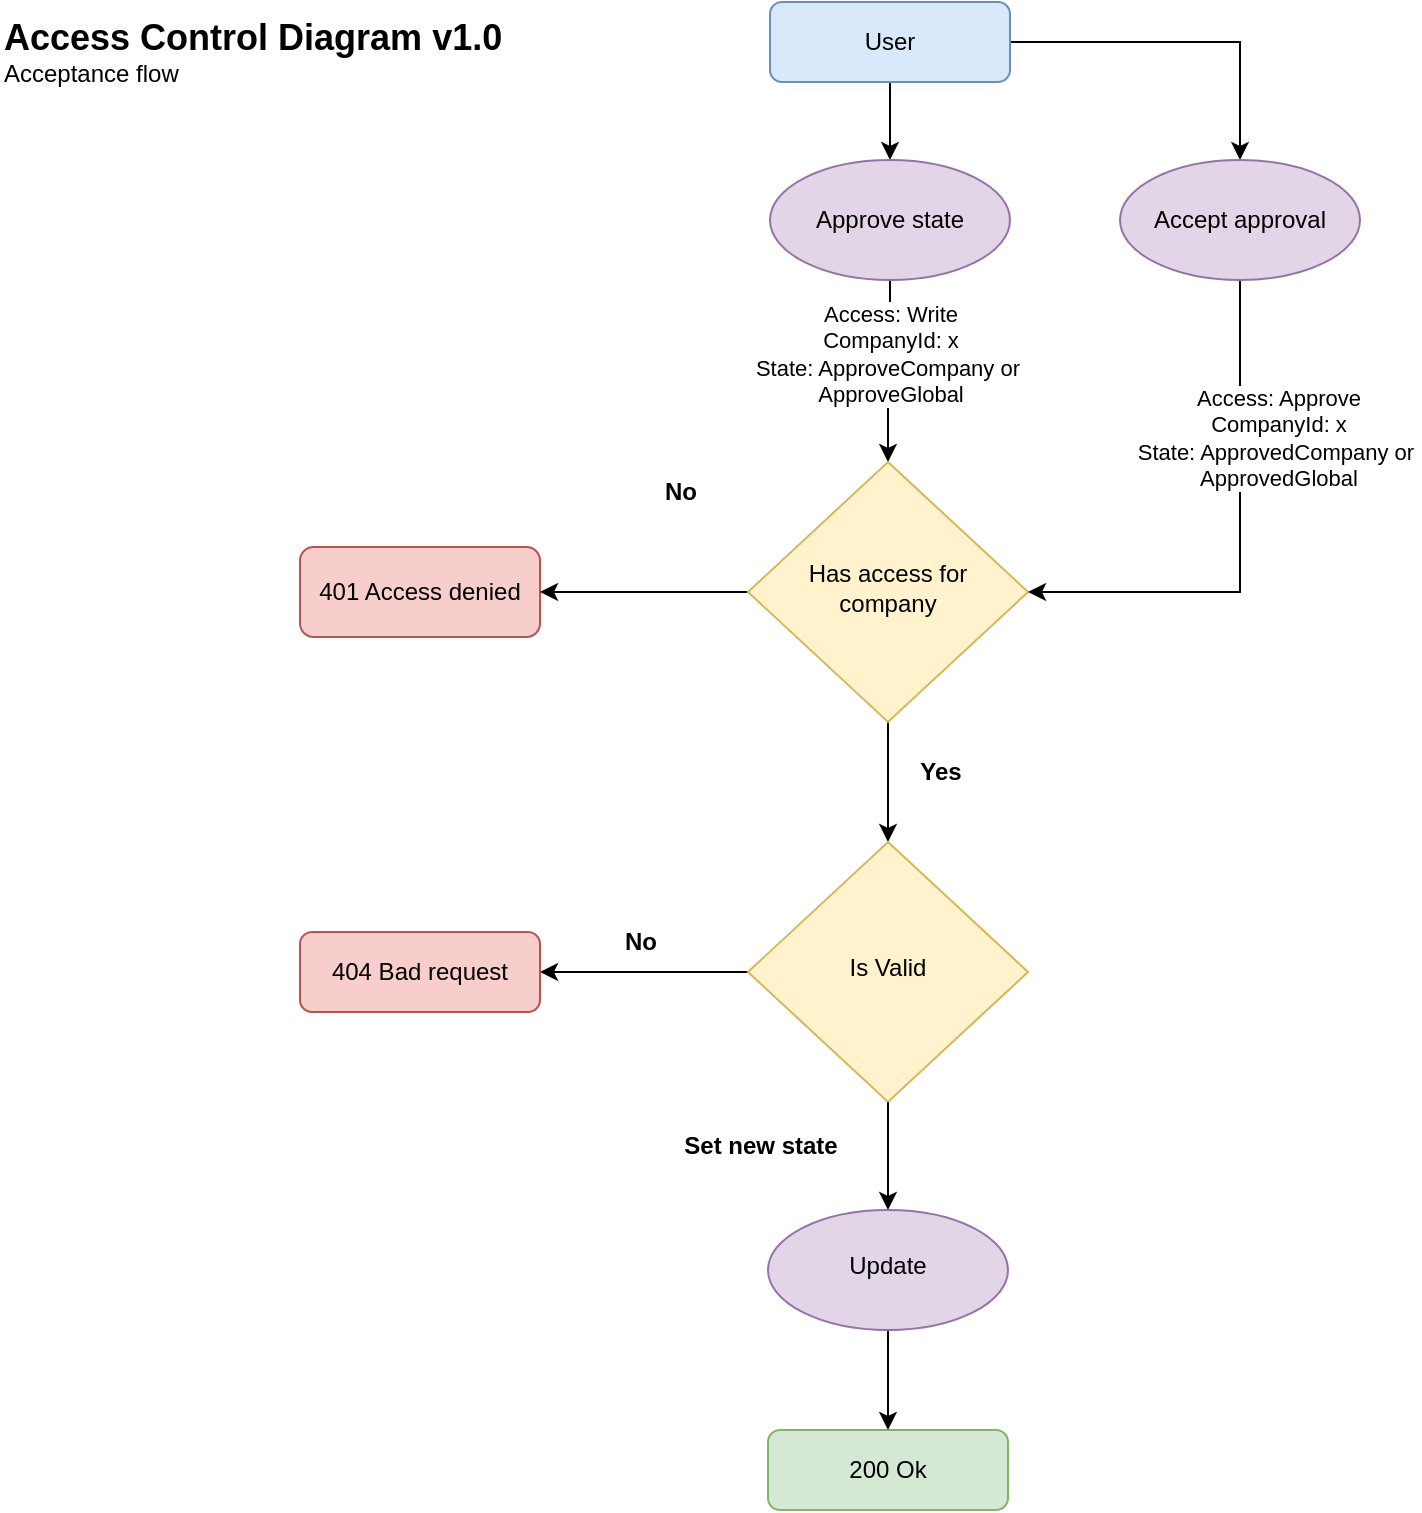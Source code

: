 <mxfile version="20.2.3" type="device"><diagram id="C5RBs43oDa-KdzZeNtuy" name="Page-1"><mxGraphModel dx="2147" dy="1033" grid="1" gridSize="10" guides="1" tooltips="1" connect="1" arrows="1" fold="1" page="1" pageScale="1" pageWidth="827" pageHeight="1169" math="0" shadow="0"><root><mxCell id="WIyWlLk6GJQsqaUBKTNV-0"/><mxCell id="WIyWlLk6GJQsqaUBKTNV-1" parent="WIyWlLk6GJQsqaUBKTNV-0"/><mxCell id="nzmLhnQiLKHIaTaiKuy6-3" value="" style="edgeStyle=orthogonalEdgeStyle;rounded=0;orthogonalLoop=1;jettySize=auto;html=1;exitX=0.5;exitY=1;exitDx=0;exitDy=0;" edge="1" parent="WIyWlLk6GJQsqaUBKTNV-1" source="WIyWlLk6GJQsqaUBKTNV-3" target="nzmLhnQiLKHIaTaiKuy6-2"><mxGeometry relative="1" as="geometry"/></mxCell><mxCell id="nzmLhnQiLKHIaTaiKuy6-36" style="edgeStyle=orthogonalEdgeStyle;rounded=0;orthogonalLoop=1;jettySize=auto;html=1;exitX=1;exitY=0.5;exitDx=0;exitDy=0;entryX=0.5;entryY=0;entryDx=0;entryDy=0;fontSize=18;" edge="1" parent="WIyWlLk6GJQsqaUBKTNV-1" source="WIyWlLk6GJQsqaUBKTNV-3" target="nzmLhnQiLKHIaTaiKuy6-35"><mxGeometry relative="1" as="geometry"/></mxCell><mxCell id="WIyWlLk6GJQsqaUBKTNV-3" value="User" style="rounded=1;whiteSpace=wrap;html=1;fontSize=12;glass=0;strokeWidth=1;shadow=0;fillColor=#dae8fc;strokeColor=#6c8ebf;" parent="WIyWlLk6GJQsqaUBKTNV-1" vertex="1"><mxGeometry x="445" y="40" width="120" height="40" as="geometry"/></mxCell><mxCell id="WIyWlLk6GJQsqaUBKTNV-7" value="200 Ok" style="rounded=1;whiteSpace=wrap;html=1;fontSize=12;glass=0;strokeWidth=1;shadow=0;fillColor=#d5e8d4;strokeColor=#82b366;" parent="WIyWlLk6GJQsqaUBKTNV-1" vertex="1"><mxGeometry x="444" y="754" width="120" height="40" as="geometry"/></mxCell><mxCell id="WIyWlLk6GJQsqaUBKTNV-12" value="401 Access denied" style="rounded=1;whiteSpace=wrap;html=1;fontSize=12;glass=0;strokeWidth=1;shadow=0;fillColor=#f8cecc;strokeColor=#b85450;" parent="WIyWlLk6GJQsqaUBKTNV-1" vertex="1"><mxGeometry x="210" y="312.5" width="120" height="45" as="geometry"/></mxCell><mxCell id="DM-HXkn2b287BMufLKwu-4" style="edgeStyle=orthogonalEdgeStyle;rounded=0;orthogonalLoop=1;jettySize=auto;html=1;exitX=0.5;exitY=1;exitDx=0;exitDy=0;" parent="WIyWlLk6GJQsqaUBKTNV-1" source="nzmLhnQiLKHIaTaiKuy6-2" target="DM-HXkn2b287BMufLKwu-2" edge="1"><mxGeometry relative="1" as="geometry"/></mxCell><mxCell id="DM-HXkn2b287BMufLKwu-5" value="Access: Write&lt;br&gt;CompanyId: x&lt;br&gt;State: ApproveCompany or&amp;nbsp;&lt;br&gt;ApproveGlobal" style="edgeLabel;html=1;align=center;verticalAlign=middle;resizable=0;points=[];" parent="DM-HXkn2b287BMufLKwu-4" vertex="1" connectable="0"><mxGeometry x="-0.121" y="1" relative="1" as="geometry"><mxPoint x="-1" y="-4" as="offset"/></mxGeometry></mxCell><mxCell id="nzmLhnQiLKHIaTaiKuy6-9" style="edgeStyle=orthogonalEdgeStyle;rounded=0;orthogonalLoop=1;jettySize=auto;html=1;exitX=0;exitY=0.5;exitDx=0;exitDy=0;" edge="1" parent="WIyWlLk6GJQsqaUBKTNV-1" source="DM-HXkn2b287BMufLKwu-2" target="WIyWlLk6GJQsqaUBKTNV-12"><mxGeometry relative="1" as="geometry"/></mxCell><mxCell id="nzmLhnQiLKHIaTaiKuy6-11" style="edgeStyle=orthogonalEdgeStyle;rounded=0;orthogonalLoop=1;jettySize=auto;html=1;exitX=0.5;exitY=1;exitDx=0;exitDy=0;" edge="1" parent="WIyWlLk6GJQsqaUBKTNV-1" source="DM-HXkn2b287BMufLKwu-2" target="DM-HXkn2b287BMufLKwu-6"><mxGeometry relative="1" as="geometry"/></mxCell><mxCell id="DM-HXkn2b287BMufLKwu-2" value="Has access for company" style="rhombus;whiteSpace=wrap;html=1;shadow=0;fontFamily=Helvetica;fontSize=12;align=center;strokeWidth=1;spacing=6;spacingTop=-4;fillColor=#fff2cc;strokeColor=#d6b656;" parent="WIyWlLk6GJQsqaUBKTNV-1" vertex="1"><mxGeometry x="434" y="270" width="140" height="130" as="geometry"/></mxCell><mxCell id="nzmLhnQiLKHIaTaiKuy6-14" style="edgeStyle=orthogonalEdgeStyle;rounded=0;orthogonalLoop=1;jettySize=auto;html=1;exitX=0;exitY=0.5;exitDx=0;exitDy=0;entryX=1;entryY=0.5;entryDx=0;entryDy=0;" edge="1" parent="WIyWlLk6GJQsqaUBKTNV-1" source="DM-HXkn2b287BMufLKwu-6" target="nzmLhnQiLKHIaTaiKuy6-13"><mxGeometry relative="1" as="geometry"/></mxCell><mxCell id="DM-HXkn2b287BMufLKwu-6" value="Is Valid" style="rhombus;whiteSpace=wrap;html=1;shadow=0;fontFamily=Helvetica;fontSize=12;align=center;strokeWidth=1;spacing=6;spacingTop=-4;fillColor=#fff2cc;strokeColor=#d6b656;" parent="WIyWlLk6GJQsqaUBKTNV-1" vertex="1"><mxGeometry x="434" y="460" width="140" height="130" as="geometry"/></mxCell><mxCell id="nzmLhnQiLKHIaTaiKuy6-2" value="Approve state" style="ellipse;whiteSpace=wrap;html=1;rounded=1;glass=0;strokeWidth=1;shadow=0;fillColor=#e1d5e7;strokeColor=#9673a6;" vertex="1" parent="WIyWlLk6GJQsqaUBKTNV-1"><mxGeometry x="445" y="119" width="120" height="60" as="geometry"/></mxCell><mxCell id="nzmLhnQiLKHIaTaiKuy6-10" value="&lt;b&gt;No&lt;/b&gt;" style="text;html=1;align=center;verticalAlign=middle;resizable=0;points=[];autosize=1;strokeColor=none;fillColor=none;" vertex="1" parent="WIyWlLk6GJQsqaUBKTNV-1"><mxGeometry x="380" y="270" width="40" height="30" as="geometry"/></mxCell><mxCell id="nzmLhnQiLKHIaTaiKuy6-12" value="&lt;b&gt;Yes&lt;/b&gt;" style="text;html=1;align=center;verticalAlign=middle;resizable=0;points=[];autosize=1;strokeColor=none;fillColor=none;" vertex="1" parent="WIyWlLk6GJQsqaUBKTNV-1"><mxGeometry x="510" y="410" width="40" height="30" as="geometry"/></mxCell><mxCell id="nzmLhnQiLKHIaTaiKuy6-13" value="404 Bad request" style="rounded=1;whiteSpace=wrap;html=1;fontSize=12;glass=0;strokeWidth=1;shadow=0;fillColor=#f8cecc;strokeColor=#b85450;" vertex="1" parent="WIyWlLk6GJQsqaUBKTNV-1"><mxGeometry x="210" y="505" width="120" height="40" as="geometry"/></mxCell><mxCell id="nzmLhnQiLKHIaTaiKuy6-15" value="&lt;b&gt;No&lt;/b&gt;" style="text;html=1;align=center;verticalAlign=middle;resizable=0;points=[];autosize=1;strokeColor=none;fillColor=none;" vertex="1" parent="WIyWlLk6GJQsqaUBKTNV-1"><mxGeometry x="360" y="495" width="40" height="30" as="geometry"/></mxCell><mxCell id="nzmLhnQiLKHIaTaiKuy6-20" value="" style="edgeStyle=orthogonalEdgeStyle;rounded=0;orthogonalLoop=1;jettySize=auto;html=1;entryX=0.5;entryY=0;entryDx=0;entryDy=0;exitX=0.5;exitY=1;exitDx=0;exitDy=0;" edge="1" parent="WIyWlLk6GJQsqaUBKTNV-1" source="DM-HXkn2b287BMufLKwu-6" target="nzmLhnQiLKHIaTaiKuy6-19"><mxGeometry relative="1" as="geometry"><mxPoint x="434" y="715" as="sourcePoint"/></mxGeometry></mxCell><mxCell id="nzmLhnQiLKHIaTaiKuy6-29" style="edgeStyle=orthogonalEdgeStyle;rounded=0;orthogonalLoop=1;jettySize=auto;html=1;exitX=0.5;exitY=1;exitDx=0;exitDy=0;entryX=0.5;entryY=0;entryDx=0;entryDy=0;" edge="1" parent="WIyWlLk6GJQsqaUBKTNV-1" source="nzmLhnQiLKHIaTaiKuy6-19" target="WIyWlLk6GJQsqaUBKTNV-7"><mxGeometry relative="1" as="geometry"/></mxCell><mxCell id="nzmLhnQiLKHIaTaiKuy6-19" value="Update" style="ellipse;whiteSpace=wrap;html=1;shadow=0;strokeWidth=1;spacing=6;spacingTop=-4;fillColor=#e1d5e7;strokeColor=#9673a6;" vertex="1" parent="WIyWlLk6GJQsqaUBKTNV-1"><mxGeometry x="444" y="644" width="120" height="60" as="geometry"/></mxCell><mxCell id="nzmLhnQiLKHIaTaiKuy6-22" value="&lt;b&gt;Set new state&lt;br&gt;&lt;/b&gt;" style="text;html=1;align=center;verticalAlign=middle;resizable=0;points=[];autosize=1;strokeColor=none;fillColor=none;" vertex="1" parent="WIyWlLk6GJQsqaUBKTNV-1"><mxGeometry x="390" y="597" width="100" height="30" as="geometry"/></mxCell><mxCell id="nzmLhnQiLKHIaTaiKuy6-33" value="&lt;font style=&quot;font-size: 18px;&quot;&gt;&lt;b&gt;Access Control Diagram v1.0&lt;br&gt;&lt;/b&gt;&lt;/font&gt;Acceptance flow" style="text;html=1;resizable=0;autosize=1;align=left;verticalAlign=middle;points=[];fillColor=none;strokeColor=none;rounded=0;" vertex="1" parent="WIyWlLk6GJQsqaUBKTNV-1"><mxGeometry x="60" y="40" width="270" height="50" as="geometry"/></mxCell><mxCell id="nzmLhnQiLKHIaTaiKuy6-37" style="edgeStyle=orthogonalEdgeStyle;rounded=0;orthogonalLoop=1;jettySize=auto;html=1;exitX=0.5;exitY=1;exitDx=0;exitDy=0;entryX=1;entryY=0.5;entryDx=0;entryDy=0;fontSize=18;" edge="1" parent="WIyWlLk6GJQsqaUBKTNV-1" source="nzmLhnQiLKHIaTaiKuy6-35" target="DM-HXkn2b287BMufLKwu-2"><mxGeometry relative="1" as="geometry"/></mxCell><mxCell id="nzmLhnQiLKHIaTaiKuy6-35" value="Accept approval" style="ellipse;whiteSpace=wrap;html=1;rounded=1;glass=0;strokeWidth=1;shadow=0;fillColor=#e1d5e7;strokeColor=#9673a6;" vertex="1" parent="WIyWlLk6GJQsqaUBKTNV-1"><mxGeometry x="620" y="119" width="120" height="60" as="geometry"/></mxCell><mxCell id="nzmLhnQiLKHIaTaiKuy6-39" value="Access: Approve&lt;br&gt;CompanyId: x&lt;br&gt;State: ApprovedCompany or&amp;nbsp;&lt;br&gt;ApprovedGlobal" style="edgeLabel;html=1;align=center;verticalAlign=middle;resizable=0;points=[];" vertex="1" connectable="0" parent="WIyWlLk6GJQsqaUBKTNV-1"><mxGeometry x="709" y="260" as="geometry"><mxPoint x="-10" y="-2" as="offset"/></mxGeometry></mxCell></root></mxGraphModel></diagram></mxfile>